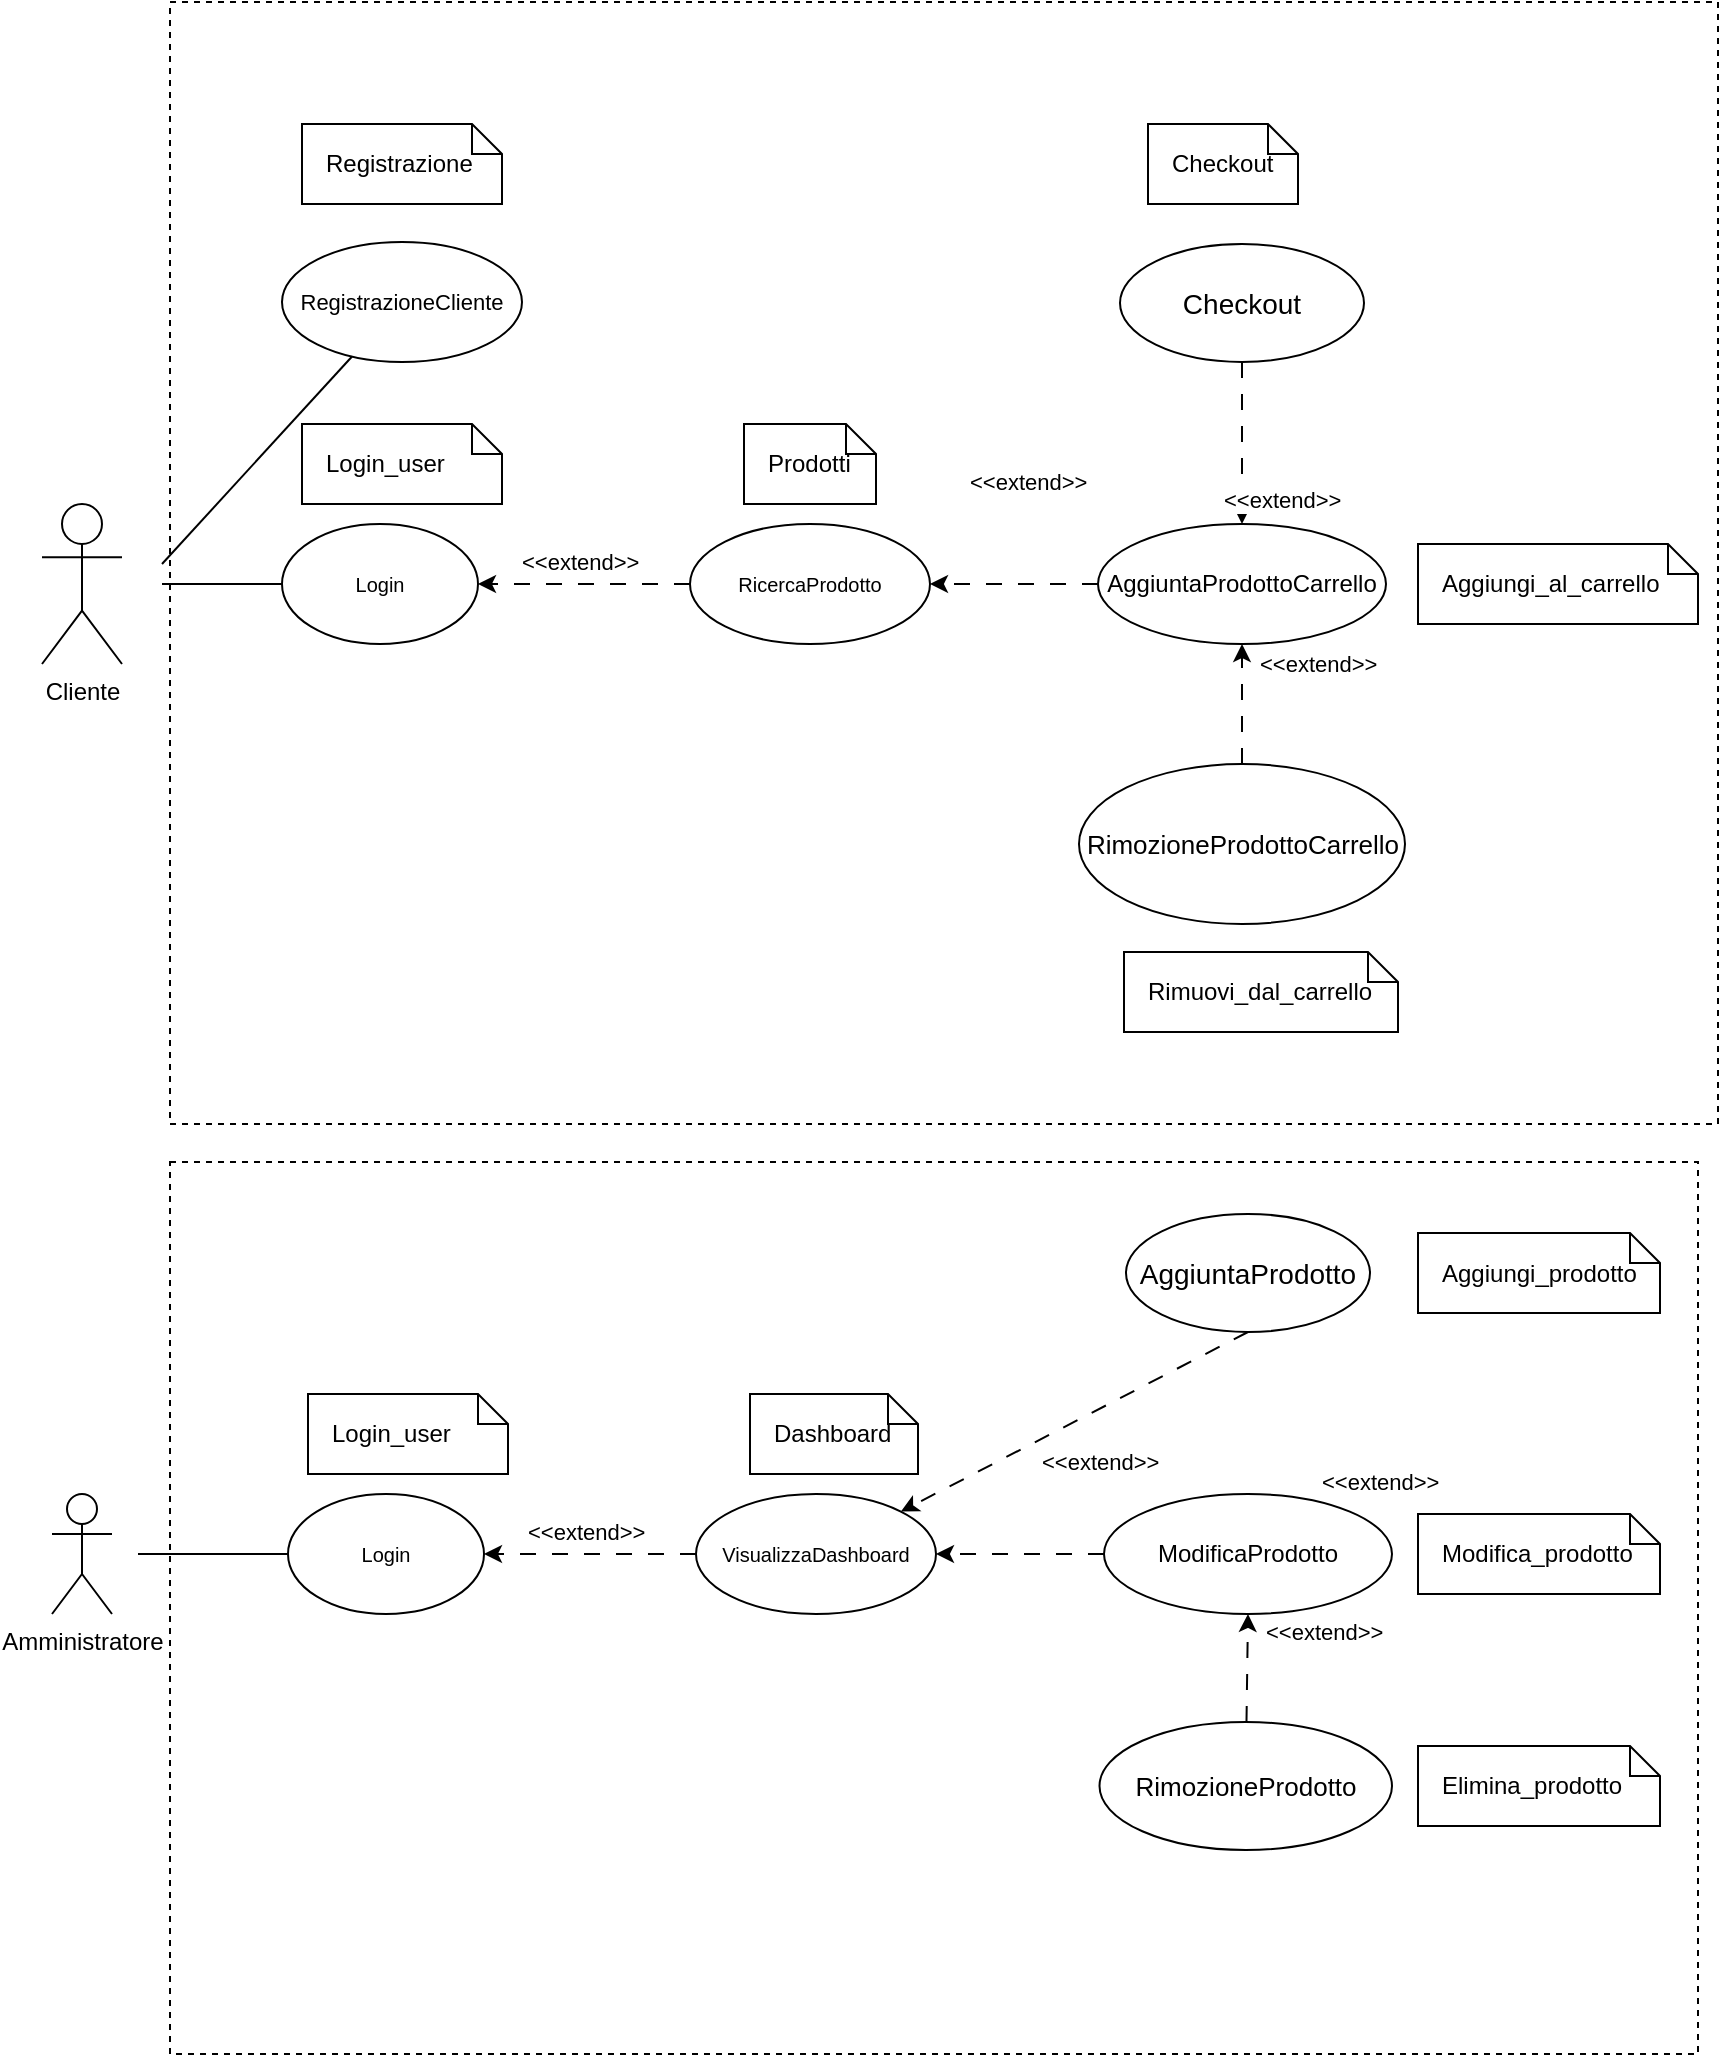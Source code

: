 <mxfile version="22.1.11" type="device">
  <diagram name="Pagina-1" id="7FEZja1Ej7AJz3yaift5">
    <mxGraphModel dx="1050" dy="565" grid="1" gridSize="10" guides="1" tooltips="1" connect="1" arrows="1" fold="1" page="1" pageScale="1" pageWidth="827" pageHeight="1169" math="0" shadow="0">
      <root>
        <mxCell id="0" />
        <mxCell id="1" parent="0" />
        <mxCell id="Ezdaav6W6l-rY9EZb841-1" value="&lt;h1&gt;&lt;br&gt;&lt;/h1&gt;" style="rounded=0;whiteSpace=wrap;html=1;align=center;horizontal=1;verticalAlign=top;dashed=1;" parent="1" vertex="1">
          <mxGeometry x="126" y="90" width="774" height="561" as="geometry" />
        </mxCell>
        <mxCell id="Ezdaav6W6l-rY9EZb841-2" value="Cliente" style="shape=umlActor;verticalLabelPosition=bottom;verticalAlign=top;html=1;outlineConnect=0;align=center;" parent="1" vertex="1">
          <mxGeometry x="62" y="341" width="40" height="80" as="geometry" />
        </mxCell>
        <mxCell id="Ezdaav6W6l-rY9EZb841-3" value="&lt;font style=&quot;font-size: 11px;&quot;&gt;RegistrazioneCliente&lt;/font&gt;" style="ellipse;whiteSpace=wrap;html=1;" parent="1" vertex="1">
          <mxGeometry x="182" y="210" width="120" height="60" as="geometry" />
        </mxCell>
        <mxCell id="Ezdaav6W6l-rY9EZb841-4" value="AggiuntaProdottoCarrello" style="ellipse;whiteSpace=wrap;html=1;" parent="1" vertex="1">
          <mxGeometry x="590" y="351" width="144" height="60" as="geometry" />
        </mxCell>
        <mxCell id="Ezdaav6W6l-rY9EZb841-6" value="" style="endArrow=none;html=1;rounded=0;" parent="1" target="Ezdaav6W6l-rY9EZb841-3" edge="1">
          <mxGeometry width="50" height="50" relative="1" as="geometry">
            <mxPoint x="122" y="371" as="sourcePoint" />
            <mxPoint x="346" y="301" as="targetPoint" />
          </mxGeometry>
        </mxCell>
        <mxCell id="Ezdaav6W6l-rY9EZb841-7" value="&lt;font style=&quot;font-size: 14px;&quot;&gt;Checkout&lt;/font&gt;" style="ellipse;whiteSpace=wrap;html=1;fontSize=14;" parent="1" vertex="1">
          <mxGeometry x="601" y="211" width="122" height="59" as="geometry" />
        </mxCell>
        <mxCell id="Ezdaav6W6l-rY9EZb841-8" value="&lt;font style=&quot;font-size: 10px;&quot;&gt;RicercaProdotto&lt;/font&gt;" style="ellipse;whiteSpace=wrap;html=1;" parent="1" vertex="1">
          <mxGeometry x="386" y="351" width="120" height="60" as="geometry" />
        </mxCell>
        <mxCell id="Ezdaav6W6l-rY9EZb841-10" value="&amp;lt;&amp;lt;extend&amp;gt;&amp;gt;" style="endArrow=classic;html=1;rounded=0;dashed=1;dashPattern=8 8;align=left;exitX=0;exitY=0.5;exitDx=0;exitDy=0;entryX=1;entryY=0.5;entryDx=0;entryDy=0;" parent="1" source="Ezdaav6W6l-rY9EZb841-4" target="Ezdaav6W6l-rY9EZb841-8" edge="1">
          <mxGeometry x="0.579" y="-51" width="50" height="50" relative="1" as="geometry">
            <mxPoint x="512" y="422" as="sourcePoint" />
            <mxPoint x="489" y="360" as="targetPoint" />
            <mxPoint as="offset" />
          </mxGeometry>
        </mxCell>
        <mxCell id="Ezdaav6W6l-rY9EZb841-11" value="&amp;lt;&amp;lt;extend&amp;gt;&amp;gt;" style="endArrow=classic;html=1;rounded=0;dashed=1;dashPattern=8 8;align=left;" parent="1" target="Ezdaav6W6l-rY9EZb841-4" edge="1">
          <mxGeometry x="0.7" y="-11" width="50" height="50" relative="1" as="geometry">
            <mxPoint x="662" y="270" as="sourcePoint" />
            <mxPoint x="626" y="267" as="targetPoint" />
            <mxPoint as="offset" />
          </mxGeometry>
        </mxCell>
        <mxCell id="Ezdaav6W6l-rY9EZb841-13" value="&lt;font style=&quot;font-size: 13px;&quot;&gt;RimozioneProdottoCarrello&lt;/font&gt;" style="ellipse;whiteSpace=wrap;html=1;fontSize=13;" parent="1" vertex="1">
          <mxGeometry x="580.5" y="471" width="163" height="80" as="geometry" />
        </mxCell>
        <mxCell id="Ezdaav6W6l-rY9EZb841-14" value="&amp;lt;&amp;lt;extend&amp;gt;&amp;gt;" style="endArrow=classic;html=1;rounded=0;dashed=1;dashPattern=8 8;align=left;entryX=0.5;entryY=1;entryDx=0;entryDy=0;" parent="1" source="Ezdaav6W6l-rY9EZb841-13" target="Ezdaav6W6l-rY9EZb841-4" edge="1">
          <mxGeometry x="0.676" y="-7" width="50" height="50" relative="1" as="geometry">
            <mxPoint x="706" y="381" as="sourcePoint" />
            <mxPoint x="656" y="511" as="targetPoint" />
            <mxPoint as="offset" />
          </mxGeometry>
        </mxCell>
        <mxCell id="Ezdaav6W6l-rY9EZb841-15" value="Login_user" style="shape=note;size=15;align=left;spacingLeft=10;html=1;whiteSpace=wrap;" parent="1" vertex="1">
          <mxGeometry x="192" y="301" width="100" height="40" as="geometry" />
        </mxCell>
        <mxCell id="Ezdaav6W6l-rY9EZb841-16" value="Registrazione" style="shape=note;size=15;align=left;spacingLeft=10;html=1;whiteSpace=wrap;" parent="1" vertex="1">
          <mxGeometry x="192" y="151" width="100" height="40" as="geometry" />
        </mxCell>
        <mxCell id="Ezdaav6W6l-rY9EZb841-17" value="Rimuovi_dal_carrello" style="shape=note;size=15;align=left;spacingLeft=10;html=1;whiteSpace=wrap;" parent="1" vertex="1">
          <mxGeometry x="603" y="565" width="137" height="40" as="geometry" />
        </mxCell>
        <mxCell id="Ezdaav6W6l-rY9EZb841-20" value="Prodotti" style="shape=note;size=15;align=left;spacingLeft=10;html=1;whiteSpace=wrap;" parent="1" vertex="1">
          <mxGeometry x="413" y="301" width="66" height="40" as="geometry" />
        </mxCell>
        <mxCell id="Ezdaav6W6l-rY9EZb841-21" value="&lt;font style=&quot;font-size: 10px;&quot;&gt;Login&lt;/font&gt;" style="ellipse;whiteSpace=wrap;html=1;" parent="1" vertex="1">
          <mxGeometry x="182" y="351" width="98" height="60" as="geometry" />
        </mxCell>
        <mxCell id="Ezdaav6W6l-rY9EZb841-22" value="" style="endArrow=none;html=1;rounded=0;entryX=0;entryY=0.5;entryDx=0;entryDy=0;" parent="1" target="Ezdaav6W6l-rY9EZb841-21" edge="1">
          <mxGeometry width="50" height="50" relative="1" as="geometry">
            <mxPoint x="122" y="381" as="sourcePoint" />
            <mxPoint x="246" y="441" as="targetPoint" />
          </mxGeometry>
        </mxCell>
        <mxCell id="Ezdaav6W6l-rY9EZb841-23" value="&amp;lt;&amp;lt;extend&amp;gt;&amp;gt;" style="endArrow=classic;html=1;rounded=0;dashed=1;dashPattern=8 8;align=left;entryX=1;entryY=0.5;entryDx=0;entryDy=0;" parent="1" source="Ezdaav6W6l-rY9EZb841-8" target="Ezdaav6W6l-rY9EZb841-21" edge="1">
          <mxGeometry x="0.619" y="-11" width="50" height="50" relative="1" as="geometry">
            <mxPoint x="516" y="391" as="sourcePoint" />
            <mxPoint x="308" y="380" as="targetPoint" />
            <mxPoint as="offset" />
          </mxGeometry>
        </mxCell>
        <mxCell id="Ezdaav6W6l-rY9EZb841-28" value="&lt;h1&gt;&lt;br&gt;&lt;/h1&gt;" style="rounded=0;whiteSpace=wrap;html=1;align=center;horizontal=1;verticalAlign=top;dashed=1;" parent="1" vertex="1">
          <mxGeometry x="126" y="670" width="764" height="446" as="geometry" />
        </mxCell>
        <mxCell id="Ezdaav6W6l-rY9EZb841-31" value="ModificaProdotto" style="ellipse;whiteSpace=wrap;html=1;" parent="1" vertex="1">
          <mxGeometry x="593" y="836" width="144" height="60" as="geometry" />
        </mxCell>
        <mxCell id="Ezdaav6W6l-rY9EZb841-33" value="&lt;font style=&quot;font-size: 14px;&quot;&gt;AggiuntaProdotto&lt;/font&gt;" style="ellipse;whiteSpace=wrap;html=1;fontSize=14;" parent="1" vertex="1">
          <mxGeometry x="604" y="696" width="122" height="59" as="geometry" />
        </mxCell>
        <mxCell id="Ezdaav6W6l-rY9EZb841-34" value="&lt;font style=&quot;font-size: 10px;&quot;&gt;VisualizzaDashboard&lt;/font&gt;" style="ellipse;whiteSpace=wrap;html=1;" parent="1" vertex="1">
          <mxGeometry x="389" y="836" width="120" height="60" as="geometry" />
        </mxCell>
        <mxCell id="Ezdaav6W6l-rY9EZb841-35" value="&amp;lt;&amp;lt;extend&amp;gt;&amp;gt;" style="endArrow=classic;html=1;rounded=0;dashed=1;dashPattern=8 8;align=left;exitX=0;exitY=0.5;exitDx=0;exitDy=0;entryX=1;entryY=0.5;entryDx=0;entryDy=0;" parent="1" source="Ezdaav6W6l-rY9EZb841-31" target="Ezdaav6W6l-rY9EZb841-34" edge="1">
          <mxGeometry x="-0.214" y="-46" width="50" height="50" relative="1" as="geometry">
            <mxPoint x="515" y="907" as="sourcePoint" />
            <mxPoint x="492" y="845" as="targetPoint" />
            <mxPoint as="offset" />
          </mxGeometry>
        </mxCell>
        <mxCell id="Ezdaav6W6l-rY9EZb841-36" value="&amp;lt;&amp;lt;extend&amp;gt;&amp;gt;" style="endArrow=classic;html=1;rounded=0;dashed=1;dashPattern=8 8;align=left;exitX=0.5;exitY=1;exitDx=0;exitDy=0;entryX=1;entryY=0;entryDx=0;entryDy=0;" parent="1" source="Ezdaav6W6l-rY9EZb841-33" target="Ezdaav6W6l-rY9EZb841-34" edge="1">
          <mxGeometry x="-0.966" y="83" width="50" height="50" relative="1" as="geometry">
            <mxPoint x="665" y="725" as="sourcePoint" />
            <mxPoint x="629" y="752" as="targetPoint" />
            <mxPoint as="offset" />
          </mxGeometry>
        </mxCell>
        <mxCell id="Ezdaav6W6l-rY9EZb841-37" value="&lt;font style=&quot;font-size: 13px;&quot;&gt;RimozioneProdotto&lt;/font&gt;" style="ellipse;whiteSpace=wrap;html=1;fontSize=13;" parent="1" vertex="1">
          <mxGeometry x="590.75" y="950" width="146.25" height="64" as="geometry" />
        </mxCell>
        <mxCell id="Ezdaav6W6l-rY9EZb841-38" value="&amp;lt;&amp;lt;extend&amp;gt;&amp;gt;" style="endArrow=classic;html=1;rounded=0;dashed=1;dashPattern=8 8;align=left;entryX=0.5;entryY=1;entryDx=0;entryDy=0;" parent="1" source="Ezdaav6W6l-rY9EZb841-37" target="Ezdaav6W6l-rY9EZb841-31" edge="1">
          <mxGeometry x="0.676" y="-7" width="50" height="50" relative="1" as="geometry">
            <mxPoint x="709" y="866" as="sourcePoint" />
            <mxPoint x="659" y="996" as="targetPoint" />
            <mxPoint as="offset" />
          </mxGeometry>
        </mxCell>
        <mxCell id="Ezdaav6W6l-rY9EZb841-39" value="Login_user" style="shape=note;size=15;align=left;spacingLeft=10;html=1;whiteSpace=wrap;" parent="1" vertex="1">
          <mxGeometry x="195" y="786" width="100" height="40" as="geometry" />
        </mxCell>
        <mxCell id="Ezdaav6W6l-rY9EZb841-42" value="Dashboard" style="shape=note;size=15;align=left;spacingLeft=10;html=1;whiteSpace=wrap;" parent="1" vertex="1">
          <mxGeometry x="416" y="786" width="84" height="40" as="geometry" />
        </mxCell>
        <mxCell id="Ezdaav6W6l-rY9EZb841-43" value="&lt;span style=&quot;font-size: 10px;&quot;&gt;Login&lt;/span&gt;" style="ellipse;whiteSpace=wrap;html=1;" parent="1" vertex="1">
          <mxGeometry x="185" y="836" width="98" height="60" as="geometry" />
        </mxCell>
        <mxCell id="Ezdaav6W6l-rY9EZb841-44" value="" style="endArrow=none;html=1;rounded=0;entryX=0;entryY=0.5;entryDx=0;entryDy=0;" parent="1" target="Ezdaav6W6l-rY9EZb841-43" edge="1">
          <mxGeometry width="50" height="50" relative="1" as="geometry">
            <mxPoint x="110" y="866" as="sourcePoint" />
            <mxPoint x="249" y="926" as="targetPoint" />
          </mxGeometry>
        </mxCell>
        <mxCell id="Ezdaav6W6l-rY9EZb841-45" value="&amp;lt;&amp;lt;extend&amp;gt;&amp;gt;" style="endArrow=classic;html=1;rounded=0;dashed=1;dashPattern=8 8;align=left;entryX=1;entryY=0.5;entryDx=0;entryDy=0;" parent="1" source="Ezdaav6W6l-rY9EZb841-34" target="Ezdaav6W6l-rY9EZb841-43" edge="1">
          <mxGeometry x="0.619" y="-11" width="50" height="50" relative="1" as="geometry">
            <mxPoint x="519" y="876" as="sourcePoint" />
            <mxPoint x="311" y="865" as="targetPoint" />
            <mxPoint as="offset" />
          </mxGeometry>
        </mxCell>
        <object label="Amministratore" id="Ezdaav6W6l-rY9EZb841-58">
          <mxCell style="shape=umlActor;verticalLabelPosition=bottom;verticalAlign=top;html=1;outlineConnect=0;" parent="1" vertex="1">
            <mxGeometry x="67" y="836" width="30" height="60" as="geometry" />
          </mxCell>
        </object>
        <mxCell id="l9BAjWVYTZ97ycQmpz7O-1" value="Checkout" style="shape=note;size=15;align=left;spacingLeft=10;html=1;whiteSpace=wrap;" vertex="1" parent="1">
          <mxGeometry x="615" y="151" width="75" height="40" as="geometry" />
        </mxCell>
        <mxCell id="l9BAjWVYTZ97ycQmpz7O-2" value="Aggiungi_al_carrello" style="shape=note;size=15;align=left;spacingLeft=10;html=1;whiteSpace=wrap;" vertex="1" parent="1">
          <mxGeometry x="750" y="361" width="140" height="40" as="geometry" />
        </mxCell>
        <mxCell id="l9BAjWVYTZ97ycQmpz7O-3" value="Aggiungi_prodotto" style="shape=note;size=15;align=left;spacingLeft=10;html=1;whiteSpace=wrap;" vertex="1" parent="1">
          <mxGeometry x="750" y="705.5" width="121" height="40" as="geometry" />
        </mxCell>
        <mxCell id="l9BAjWVYTZ97ycQmpz7O-4" value="Modifica_prodotto" style="shape=note;size=15;align=left;spacingLeft=10;html=1;whiteSpace=wrap;" vertex="1" parent="1">
          <mxGeometry x="750" y="846" width="121" height="40" as="geometry" />
        </mxCell>
        <mxCell id="l9BAjWVYTZ97ycQmpz7O-5" value="Elimina_prodotto" style="shape=note;size=15;align=left;spacingLeft=10;html=1;whiteSpace=wrap;" vertex="1" parent="1">
          <mxGeometry x="750" y="962" width="121" height="40" as="geometry" />
        </mxCell>
      </root>
    </mxGraphModel>
  </diagram>
</mxfile>
